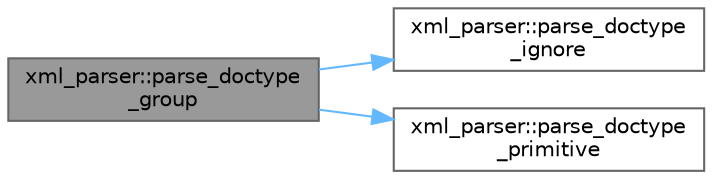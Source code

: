 digraph "xml_parser::parse_doctype_group"
{
 // INTERACTIVE_SVG=YES
 // LATEX_PDF_SIZE
  bgcolor="transparent";
  edge [fontname=Helvetica,fontsize=10,labelfontname=Helvetica,labelfontsize=10];
  node [fontname=Helvetica,fontsize=10,shape=box,height=0.2,width=0.4];
  rankdir="LR";
  Node1 [id="Node000001",label="xml_parser::parse_doctype\l_group",height=0.2,width=0.4,color="gray40", fillcolor="grey60", style="filled", fontcolor="black",tooltip=" "];
  Node1 -> Node2 [id="edge1_Node000001_Node000002",color="steelblue1",style="solid",tooltip=" "];
  Node2 [id="Node000002",label="xml_parser::parse_doctype\l_ignore",height=0.2,width=0.4,color="grey40", fillcolor="white", style="filled",URL="$db/db4/structxml__parser.html#a93f0e9c20ffd16c42a287e687a359a0c",tooltip=" "];
  Node1 -> Node3 [id="edge2_Node000001_Node000003",color="steelblue1",style="solid",tooltip=" "];
  Node3 [id="Node000003",label="xml_parser::parse_doctype\l_primitive",height=0.2,width=0.4,color="grey40", fillcolor="white", style="filled",URL="$db/db4/structxml__parser.html#a09210dea8745d4d4c45ebb1e1a9211d0",tooltip=" "];
}
